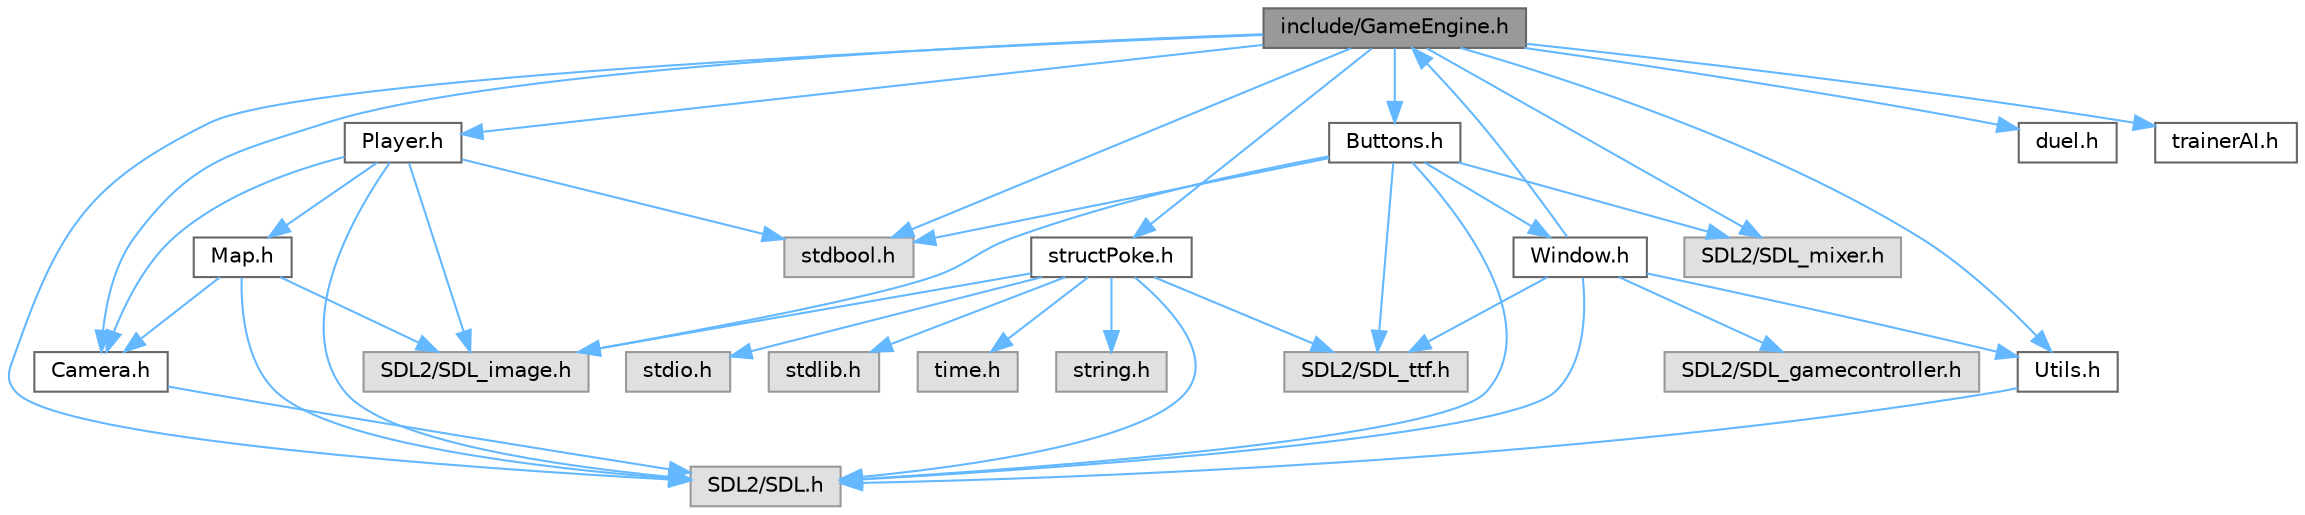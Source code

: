 digraph "include/GameEngine.h"
{
 // LATEX_PDF_SIZE
  bgcolor="transparent";
  edge [fontname=Helvetica,fontsize=10,labelfontname=Helvetica,labelfontsize=10];
  node [fontname=Helvetica,fontsize=10,shape=box,height=0.2,width=0.4];
  Node1 [id="Node000001",label="include/GameEngine.h",height=0.2,width=0.4,color="gray40", fillcolor="grey60", style="filled", fontcolor="black",tooltip="Définition et gestion du moteur de jeu."];
  Node1 -> Node2 [id="edge39_Node000001_Node000002",color="steelblue1",style="solid",tooltip=" "];
  Node2 [id="Node000002",label="SDL2/SDL.h",height=0.2,width=0.4,color="grey60", fillcolor="#E0E0E0", style="filled",tooltip=" "];
  Node1 -> Node3 [id="edge40_Node000001_Node000003",color="steelblue1",style="solid",tooltip=" "];
  Node3 [id="Node000003",label="SDL2/SDL_mixer.h",height=0.2,width=0.4,color="grey60", fillcolor="#E0E0E0", style="filled",tooltip=" "];
  Node1 -> Node4 [id="edge41_Node000001_Node000004",color="steelblue1",style="solid",tooltip=" "];
  Node4 [id="Node000004",label="stdbool.h",height=0.2,width=0.4,color="grey60", fillcolor="#E0E0E0", style="filled",tooltip=" "];
  Node1 -> Node5 [id="edge42_Node000001_Node000005",color="steelblue1",style="solid",tooltip=" "];
  Node5 [id="Node000005",label="structPoke.h",height=0.2,width=0.4,color="grey40", fillcolor="white", style="filled",URL="$da/d71/structPoke_8h.html",tooltip=" "];
  Node5 -> Node6 [id="edge43_Node000005_Node000006",color="steelblue1",style="solid",tooltip=" "];
  Node6 [id="Node000006",label="stdio.h",height=0.2,width=0.4,color="grey60", fillcolor="#E0E0E0", style="filled",tooltip=" "];
  Node5 -> Node7 [id="edge44_Node000005_Node000007",color="steelblue1",style="solid",tooltip=" "];
  Node7 [id="Node000007",label="stdlib.h",height=0.2,width=0.4,color="grey60", fillcolor="#E0E0E0", style="filled",tooltip=" "];
  Node5 -> Node8 [id="edge45_Node000005_Node000008",color="steelblue1",style="solid",tooltip=" "];
  Node8 [id="Node000008",label="time.h",height=0.2,width=0.4,color="grey60", fillcolor="#E0E0E0", style="filled",tooltip=" "];
  Node5 -> Node9 [id="edge46_Node000005_Node000009",color="steelblue1",style="solid",tooltip=" "];
  Node9 [id="Node000009",label="string.h",height=0.2,width=0.4,color="grey60", fillcolor="#E0E0E0", style="filled",tooltip=" "];
  Node5 -> Node2 [id="edge47_Node000005_Node000002",color="steelblue1",style="solid",tooltip=" "];
  Node5 -> Node10 [id="edge48_Node000005_Node000010",color="steelblue1",style="solid",tooltip=" "];
  Node10 [id="Node000010",label="SDL2/SDL_image.h",height=0.2,width=0.4,color="grey60", fillcolor="#E0E0E0", style="filled",tooltip=" "];
  Node5 -> Node11 [id="edge49_Node000005_Node000011",color="steelblue1",style="solid",tooltip=" "];
  Node11 [id="Node000011",label="SDL2/SDL_ttf.h",height=0.2,width=0.4,color="grey60", fillcolor="#E0E0E0", style="filled",tooltip=" "];
  Node1 -> Node12 [id="edge50_Node000001_Node000012",color="steelblue1",style="solid",tooltip=" "];
  Node12 [id="Node000012",label="duel.h",height=0.2,width=0.4,color="grey40", fillcolor="white", style="filled",URL="$d6/d8e/duel_8h.html",tooltip="Gestion des duels dans le style de \"Pokémon\" : système de tour par tour avec 2 équipes opposées."];
  Node1 -> Node13 [id="edge51_Node000001_Node000013",color="steelblue1",style="solid",tooltip=" "];
  Node13 [id="Node000013",label="trainerAI.h",height=0.2,width=0.4,color="grey40", fillcolor="white", style="filled",URL="$df/d27/trainerAI_8h.html",tooltip=" "];
  Node1 -> Node14 [id="edge52_Node000001_Node000014",color="steelblue1",style="solid",tooltip=" "];
  Node14 [id="Node000014",label="Camera.h",height=0.2,width=0.4,color="grey40", fillcolor="white", style="filled",URL="$dd/de4/Camera_8h.html",tooltip="Gestion de la caméra pour le défilement de la vue du jeu."];
  Node14 -> Node2 [id="edge53_Node000014_Node000002",color="steelblue1",style="solid",tooltip=" "];
  Node1 -> Node15 [id="edge54_Node000001_Node000015",color="steelblue1",style="solid",tooltip=" "];
  Node15 [id="Node000015",label="Player.h",height=0.2,width=0.4,color="grey40", fillcolor="white", style="filled",URL="$da/dbf/Player_8h.html",tooltip=" "];
  Node15 -> Node2 [id="edge55_Node000015_Node000002",color="steelblue1",style="solid",tooltip=" "];
  Node15 -> Node10 [id="edge56_Node000015_Node000010",color="steelblue1",style="solid",tooltip=" "];
  Node15 -> Node16 [id="edge57_Node000015_Node000016",color="steelblue1",style="solid",tooltip=" "];
  Node16 [id="Node000016",label="Map.h",height=0.2,width=0.4,color="grey40", fillcolor="white", style="filled",URL="$df/d79/Map_8h.html",tooltip=" "];
  Node16 -> Node2 [id="edge58_Node000016_Node000002",color="steelblue1",style="solid",tooltip=" "];
  Node16 -> Node10 [id="edge59_Node000016_Node000010",color="steelblue1",style="solid",tooltip=" "];
  Node16 -> Node14 [id="edge60_Node000016_Node000014",color="steelblue1",style="solid",tooltip=" "];
  Node15 -> Node14 [id="edge61_Node000015_Node000014",color="steelblue1",style="solid",tooltip=" "];
  Node15 -> Node4 [id="edge62_Node000015_Node000004",color="steelblue1",style="solid",tooltip=" "];
  Node1 -> Node17 [id="edge63_Node000001_Node000017",color="steelblue1",style="solid",tooltip=" "];
  Node17 [id="Node000017",label="Utils.h",height=0.2,width=0.4,color="grey40", fillcolor="white", style="filled",URL="$d9/ded/Utils_8h.html",tooltip="Fonctions utilitaires pour l'application."];
  Node17 -> Node2 [id="edge64_Node000017_Node000002",color="steelblue1",style="solid",tooltip=" "];
  Node1 -> Node18 [id="edge65_Node000001_Node000018",color="steelblue1",style="solid",tooltip=" "];
  Node18 [id="Node000018",label="Buttons.h",height=0.2,width=0.4,color="grey40", fillcolor="white", style="filled",URL="$d3/d70/Buttons_8h.html",tooltip="Gestion des boutons et curseurs pour l'application."];
  Node18 -> Node2 [id="edge66_Node000018_Node000002",color="steelblue1",style="solid",tooltip=" "];
  Node18 -> Node10 [id="edge67_Node000018_Node000010",color="steelblue1",style="solid",tooltip=" "];
  Node18 -> Node11 [id="edge68_Node000018_Node000011",color="steelblue1",style="solid",tooltip=" "];
  Node18 -> Node3 [id="edge69_Node000018_Node000003",color="steelblue1",style="solid",tooltip=" "];
  Node18 -> Node4 [id="edge70_Node000018_Node000004",color="steelblue1",style="solid",tooltip=" "];
  Node18 -> Node19 [id="edge71_Node000018_Node000019",color="steelblue1",style="solid",tooltip=" "];
  Node19 [id="Node000019",label="Window.h",height=0.2,width=0.4,color="grey40", fillcolor="white", style="filled",URL="$d3/ded/Window_8h.html",tooltip="Définition et gestion de la fenêtre principale de l'application."];
  Node19 -> Node2 [id="edge72_Node000019_Node000002",color="steelblue1",style="solid",tooltip=" "];
  Node19 -> Node11 [id="edge73_Node000019_Node000011",color="steelblue1",style="solid",tooltip=" "];
  Node19 -> Node20 [id="edge74_Node000019_Node000020",color="steelblue1",style="solid",tooltip=" "];
  Node20 [id="Node000020",label="SDL2/SDL_gamecontroller.h",height=0.2,width=0.4,color="grey60", fillcolor="#E0E0E0", style="filled",tooltip=" "];
  Node19 -> Node1 [id="edge75_Node000019_Node000001",color="steelblue1",style="solid",tooltip=" "];
  Node19 -> Node17 [id="edge76_Node000019_Node000017",color="steelblue1",style="solid",tooltip=" "];
}
